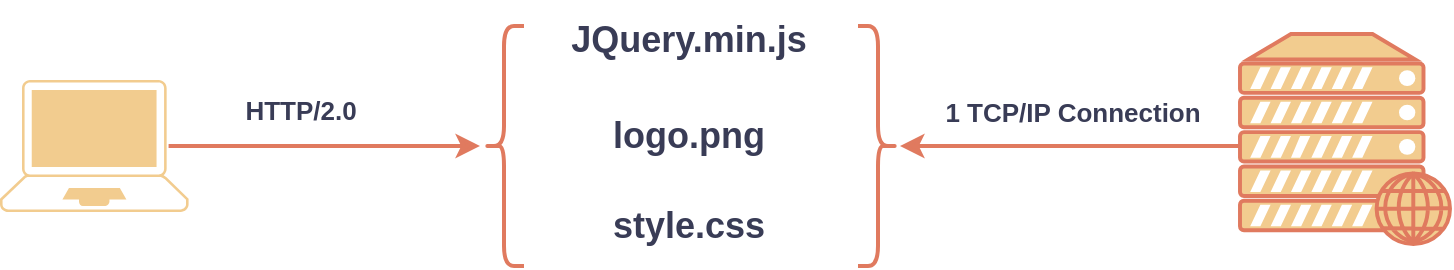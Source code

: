 <mxfile version="22.0.4" type="github">
  <diagram name="第 1 页" id="NGioJXuHZD3I8VSq0RQc">
    <mxGraphModel dx="890" dy="585" grid="1" gridSize="10" guides="1" tooltips="1" connect="1" arrows="1" fold="1" page="1" pageScale="1" pageWidth="827" pageHeight="1169" math="0" shadow="0">
      <root>
        <mxCell id="0" />
        <mxCell id="1" parent="0" />
        <mxCell id="KeR786KVvSDlI-LjiggQ-5" style="edgeStyle=orthogonalEdgeStyle;rounded=0;orthogonalLoop=1;jettySize=auto;html=1;strokeWidth=2;labelBackgroundColor=none;strokeColor=#E07A5F;fontColor=default;" edge="1" parent="1">
          <mxGeometry relative="1" as="geometry">
            <mxPoint x="310" y="305" as="targetPoint" />
            <mxPoint x="154.29" y="305" as="sourcePoint" />
          </mxGeometry>
        </mxCell>
        <mxCell id="KeR786KVvSDlI-LjiggQ-3" value="" style="points=[[0.13,0.02,0],[0.5,0,0],[0.87,0.02,0],[0.885,0.4,0],[0.985,0.985,0],[0.5,1,0],[0.015,0.985,0],[0.115,0.4,0]];verticalLabelPosition=bottom;sketch=0;html=1;verticalAlign=top;aspect=fixed;align=center;pointerEvents=1;shape=mxgraph.cisco19.laptop;fillColor=#F2CC8F;strokeColor=none;labelBackgroundColor=none;fontColor=#393C56;" vertex="1" parent="1">
          <mxGeometry x="70" y="272" width="94.29" height="66" as="geometry" />
        </mxCell>
        <mxCell id="KeR786KVvSDlI-LjiggQ-6" style="edgeStyle=orthogonalEdgeStyle;rounded=0;orthogonalLoop=1;jettySize=auto;html=1;strokeWidth=2;labelBackgroundColor=none;strokeColor=#E07A5F;fontColor=default;" edge="1" parent="1">
          <mxGeometry relative="1" as="geometry">
            <mxPoint x="520" y="305" as="targetPoint" />
            <mxPoint x="690" y="305" as="sourcePoint" />
          </mxGeometry>
        </mxCell>
        <mxCell id="KeR786KVvSDlI-LjiggQ-7" value="" style="shape=curlyBracket;whiteSpace=wrap;html=1;rounded=1;labelPosition=left;verticalLabelPosition=middle;align=right;verticalAlign=middle;strokeWidth=2;labelBackgroundColor=none;fillColor=#F2CC8F;strokeColor=#E07A5F;fontColor=#393C56;" vertex="1" parent="1">
          <mxGeometry x="312" y="245" width="20" height="120" as="geometry" />
        </mxCell>
        <mxCell id="KeR786KVvSDlI-LjiggQ-8" value="" style="shape=curlyBracket;whiteSpace=wrap;html=1;rounded=1;flipH=1;labelPosition=right;verticalLabelPosition=middle;align=left;verticalAlign=middle;strokeWidth=2;labelBackgroundColor=none;fillColor=#F2CC8F;strokeColor=#E07A5F;fontColor=#393C56;" vertex="1" parent="1">
          <mxGeometry x="499" y="245" width="20" height="120" as="geometry" />
        </mxCell>
        <mxCell id="KeR786KVvSDlI-LjiggQ-10" value="&lt;font style=&quot;font-size: 18px;&quot;&gt;&lt;b&gt;JQuery.min.js&lt;/b&gt;&lt;/font&gt;" style="text;html=1;align=center;verticalAlign=middle;resizable=0;points=[];autosize=1;strokeColor=none;fillColor=none;labelBackgroundColor=none;fontColor=#393C56;" vertex="1" parent="1">
          <mxGeometry x="344" y="232" width="140" height="40" as="geometry" />
        </mxCell>
        <mxCell id="KeR786KVvSDlI-LjiggQ-11" value="&lt;span style=&quot;font-size: 18px;&quot;&gt;&lt;b&gt;logo.png&lt;br&gt;&lt;/b&gt;&lt;/span&gt;" style="text;html=1;align=center;verticalAlign=middle;resizable=0;points=[];autosize=1;strokeColor=none;fillColor=none;labelBackgroundColor=none;fontColor=#393C56;" vertex="1" parent="1">
          <mxGeometry x="364" y="280" width="100" height="40" as="geometry" />
        </mxCell>
        <mxCell id="KeR786KVvSDlI-LjiggQ-12" value="&lt;span style=&quot;font-size: 18px;&quot;&gt;&lt;b&gt;style.css&lt;br&gt;&lt;/b&gt;&lt;/span&gt;" style="text;html=1;align=center;verticalAlign=middle;resizable=0;points=[];autosize=1;strokeColor=none;fillColor=none;labelBackgroundColor=none;fontColor=#393C56;" vertex="1" parent="1">
          <mxGeometry x="364" y="325" width="100" height="40" as="geometry" />
        </mxCell>
        <mxCell id="KeR786KVvSDlI-LjiggQ-13" value="&lt;b&gt;&lt;font style=&quot;font-size: 13px;&quot;&gt;HTTP/2.0&lt;/font&gt;&lt;/b&gt;" style="text;html=1;align=center;verticalAlign=middle;resizable=0;points=[];autosize=1;strokeColor=none;fillColor=none;labelBackgroundColor=none;fontColor=#393C56;" vertex="1" parent="1">
          <mxGeometry x="180" y="272" width="80" height="30" as="geometry" />
        </mxCell>
        <mxCell id="KeR786KVvSDlI-LjiggQ-14" value="&lt;b&gt;&lt;font style=&quot;font-size: 13px;&quot;&gt;1 TCP/IP Connection&lt;/font&gt;&lt;/b&gt;" style="text;html=1;align=center;verticalAlign=middle;resizable=0;points=[];autosize=1;strokeColor=none;fillColor=none;labelBackgroundColor=none;fontColor=#393C56;" vertex="1" parent="1">
          <mxGeometry x="531" y="273" width="150" height="30" as="geometry" />
        </mxCell>
        <mxCell id="KeR786KVvSDlI-LjiggQ-16" value="" style="fontColor=#393C56;verticalAlign=top;verticalLabelPosition=bottom;labelPosition=center;align=center;html=1;outlineConnect=0;fillColor=#F2CC8F;strokeColor=#E07A5F;gradientDirection=north;strokeWidth=2;shape=mxgraph.networks.web_server;labelBackgroundColor=none;" vertex="1" parent="1">
          <mxGeometry x="690" y="249" width="105" height="105" as="geometry" />
        </mxCell>
      </root>
    </mxGraphModel>
  </diagram>
</mxfile>
